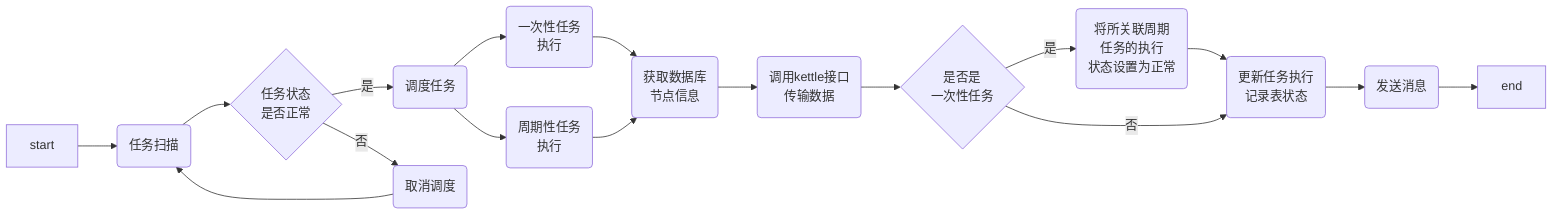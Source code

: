 graph LR
    A[start] --> B(任务扫描)
    B --> W{任务状态<br/>是否正常}
    W --> |是| Y1(调度任务)
    W --> |否| Y2(取消调度) --> B

    Y1 --> C1(一次性任务<br/>执行) --> D(获取数据库<br/>节点信息) --> E(调用kettle接口<br/>传输数据) --> U{是否是<br/>一次性任务} 
    
    U --> |是| F1(将所关联周期<br/>任务的执行<br/>状态设置为正常) --> X(更新任务执行<br/>记录表状态)
    U --> |否| X(更新任务执行<br/>记录表状态)
    
    Y1 --> H(周期性任务<br/>执行) --> D(获取数据库<br/>节点信息)

    X --> Y(发送消息)

    Y --> Z[end]